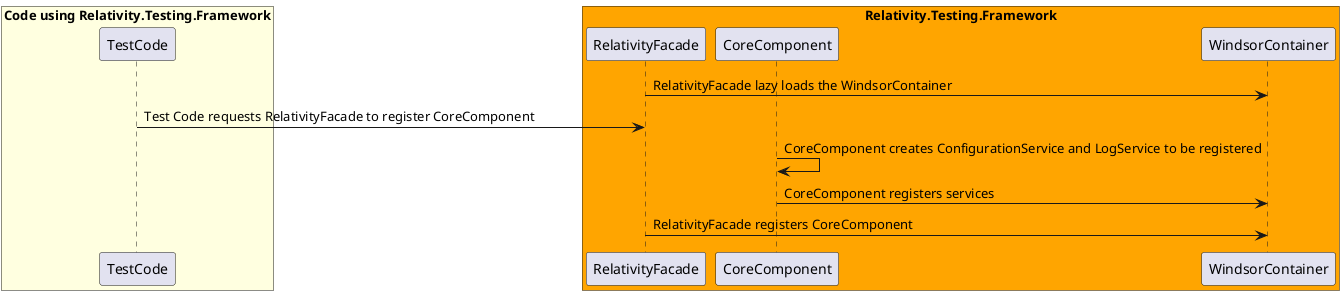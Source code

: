 @startuml Relativity.Testing.Framework CoreComponent Sequence Diagram

box "Code using Relativity.Testing.Framework" #LightYellow
participant "TestCode"
end box

box "Relativity.Testing.Framework" #Orange
participant "RelativityFacade"
participant "CoreComponent"
participant "WindsorContainer"
end box

"RelativityFacade" -> "WindsorContainer" : RelativityFacade lazy loads the WindsorContainer
"TestCode" -> "RelativityFacade" : Test Code requests RelativityFacade to register CoreComponent
"CoreComponent" -> "CoreComponent" : CoreComponent creates ConfigurationService and LogService to be registered
"CoreComponent" -> "WindsorContainer" : CoreComponent registers services
"RelativityFacade" -> "WindsorContainer" : RelativityFacade registers CoreComponent

@enduml
